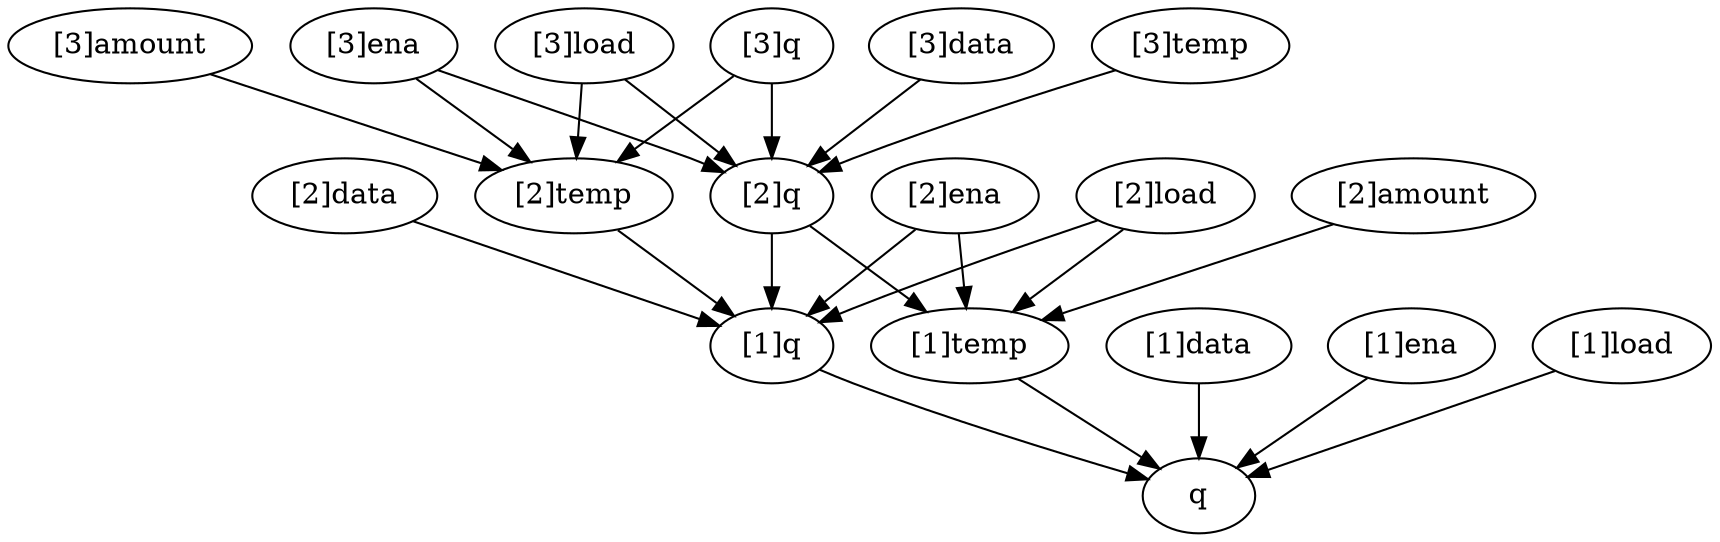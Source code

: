 strict digraph "" {
	"[1]q"	[complexity=4,
		importance=0.723546533926,
		rank=0.180886633481];
	q	[complexity=2,
		importance=0.361773266963,
		rank=0.180886633481];
	"[1]q" -> q;
	"[3]data"	[complexity=14,
		importance=3.11177326696,
		rank=0.222269519069];
	"[2]q"	[complexity=12,
		importance=3.02843993363,
		rank=0.252369994469];
	"[3]data" -> "[2]q";
	"[3]q"	[complexity=14,
		importance=3.39021320059,
		rank=0.242158085757];
	"[3]q" -> "[2]q";
	"[2]temp"	[complexity=6,
		importance=1.02843993363,
		rank=0.171406655605];
	"[3]q" -> "[2]temp";
	"[2]ena"	[complexity=5,
		importance=2.75,
		rank=0.55];
	"[2]ena" -> "[1]q";
	"[1]temp"	[complexity=4,
		importance=0.666666666667,
		rank=0.166666666667];
	"[2]ena" -> "[1]temp";
	"[2]q" -> "[1]q";
	"[2]q" -> "[1]temp";
	"[2]data"	[complexity=6,
		importance=0.806879867259,
		rank=0.134479977877];
	"[2]data" -> "[1]q";
	"[1]temp" -> q;
	"[1]data"	[complexity=4,
		importance=0.445106600296,
		rank=0.111276650074];
	"[1]data" -> q;
	"[3]temp"	[complexity=14,
		importance=3.33333333333,
		rank=0.238095238095];
	"[3]temp" -> "[2]q";
	"[1]ena"	[complexity=3,
		importance=1.89219966815,
		rank=0.630733222716];
	"[1]ena" -> q;
	"[3]ena"	[complexity=13,
		importance=15.2255330015,
		rank=1.17119484627];
	"[3]ena" -> "[2]q";
	"[3]ena" -> "[2]temp";
	"[1]load"	[complexity=3,
		importance=2.25397293511,
		rank=0.751324311704];
	"[1]load" -> q;
	"[3]amount"	[complexity=7,
		importance=4.19709306785,
		rank=0.599584723979];
	"[3]amount" -> "[2]temp";
	"[2]load"	[complexity=5,
		importance=2.75,
		rank=0.55];
	"[2]load" -> "[1]q";
	"[2]load" -> "[1]temp";
	"[3]load"	[complexity=13,
		importance=18.2539729351,
		rank=1.40415176424];
	"[3]load" -> "[2]q";
	"[3]load" -> "[2]temp";
	"[2]temp" -> "[1]q";
	"[2]amount"	[complexity=5,
		importance=2.75,
		rank=0.55];
	"[2]amount" -> "[1]temp";
}
